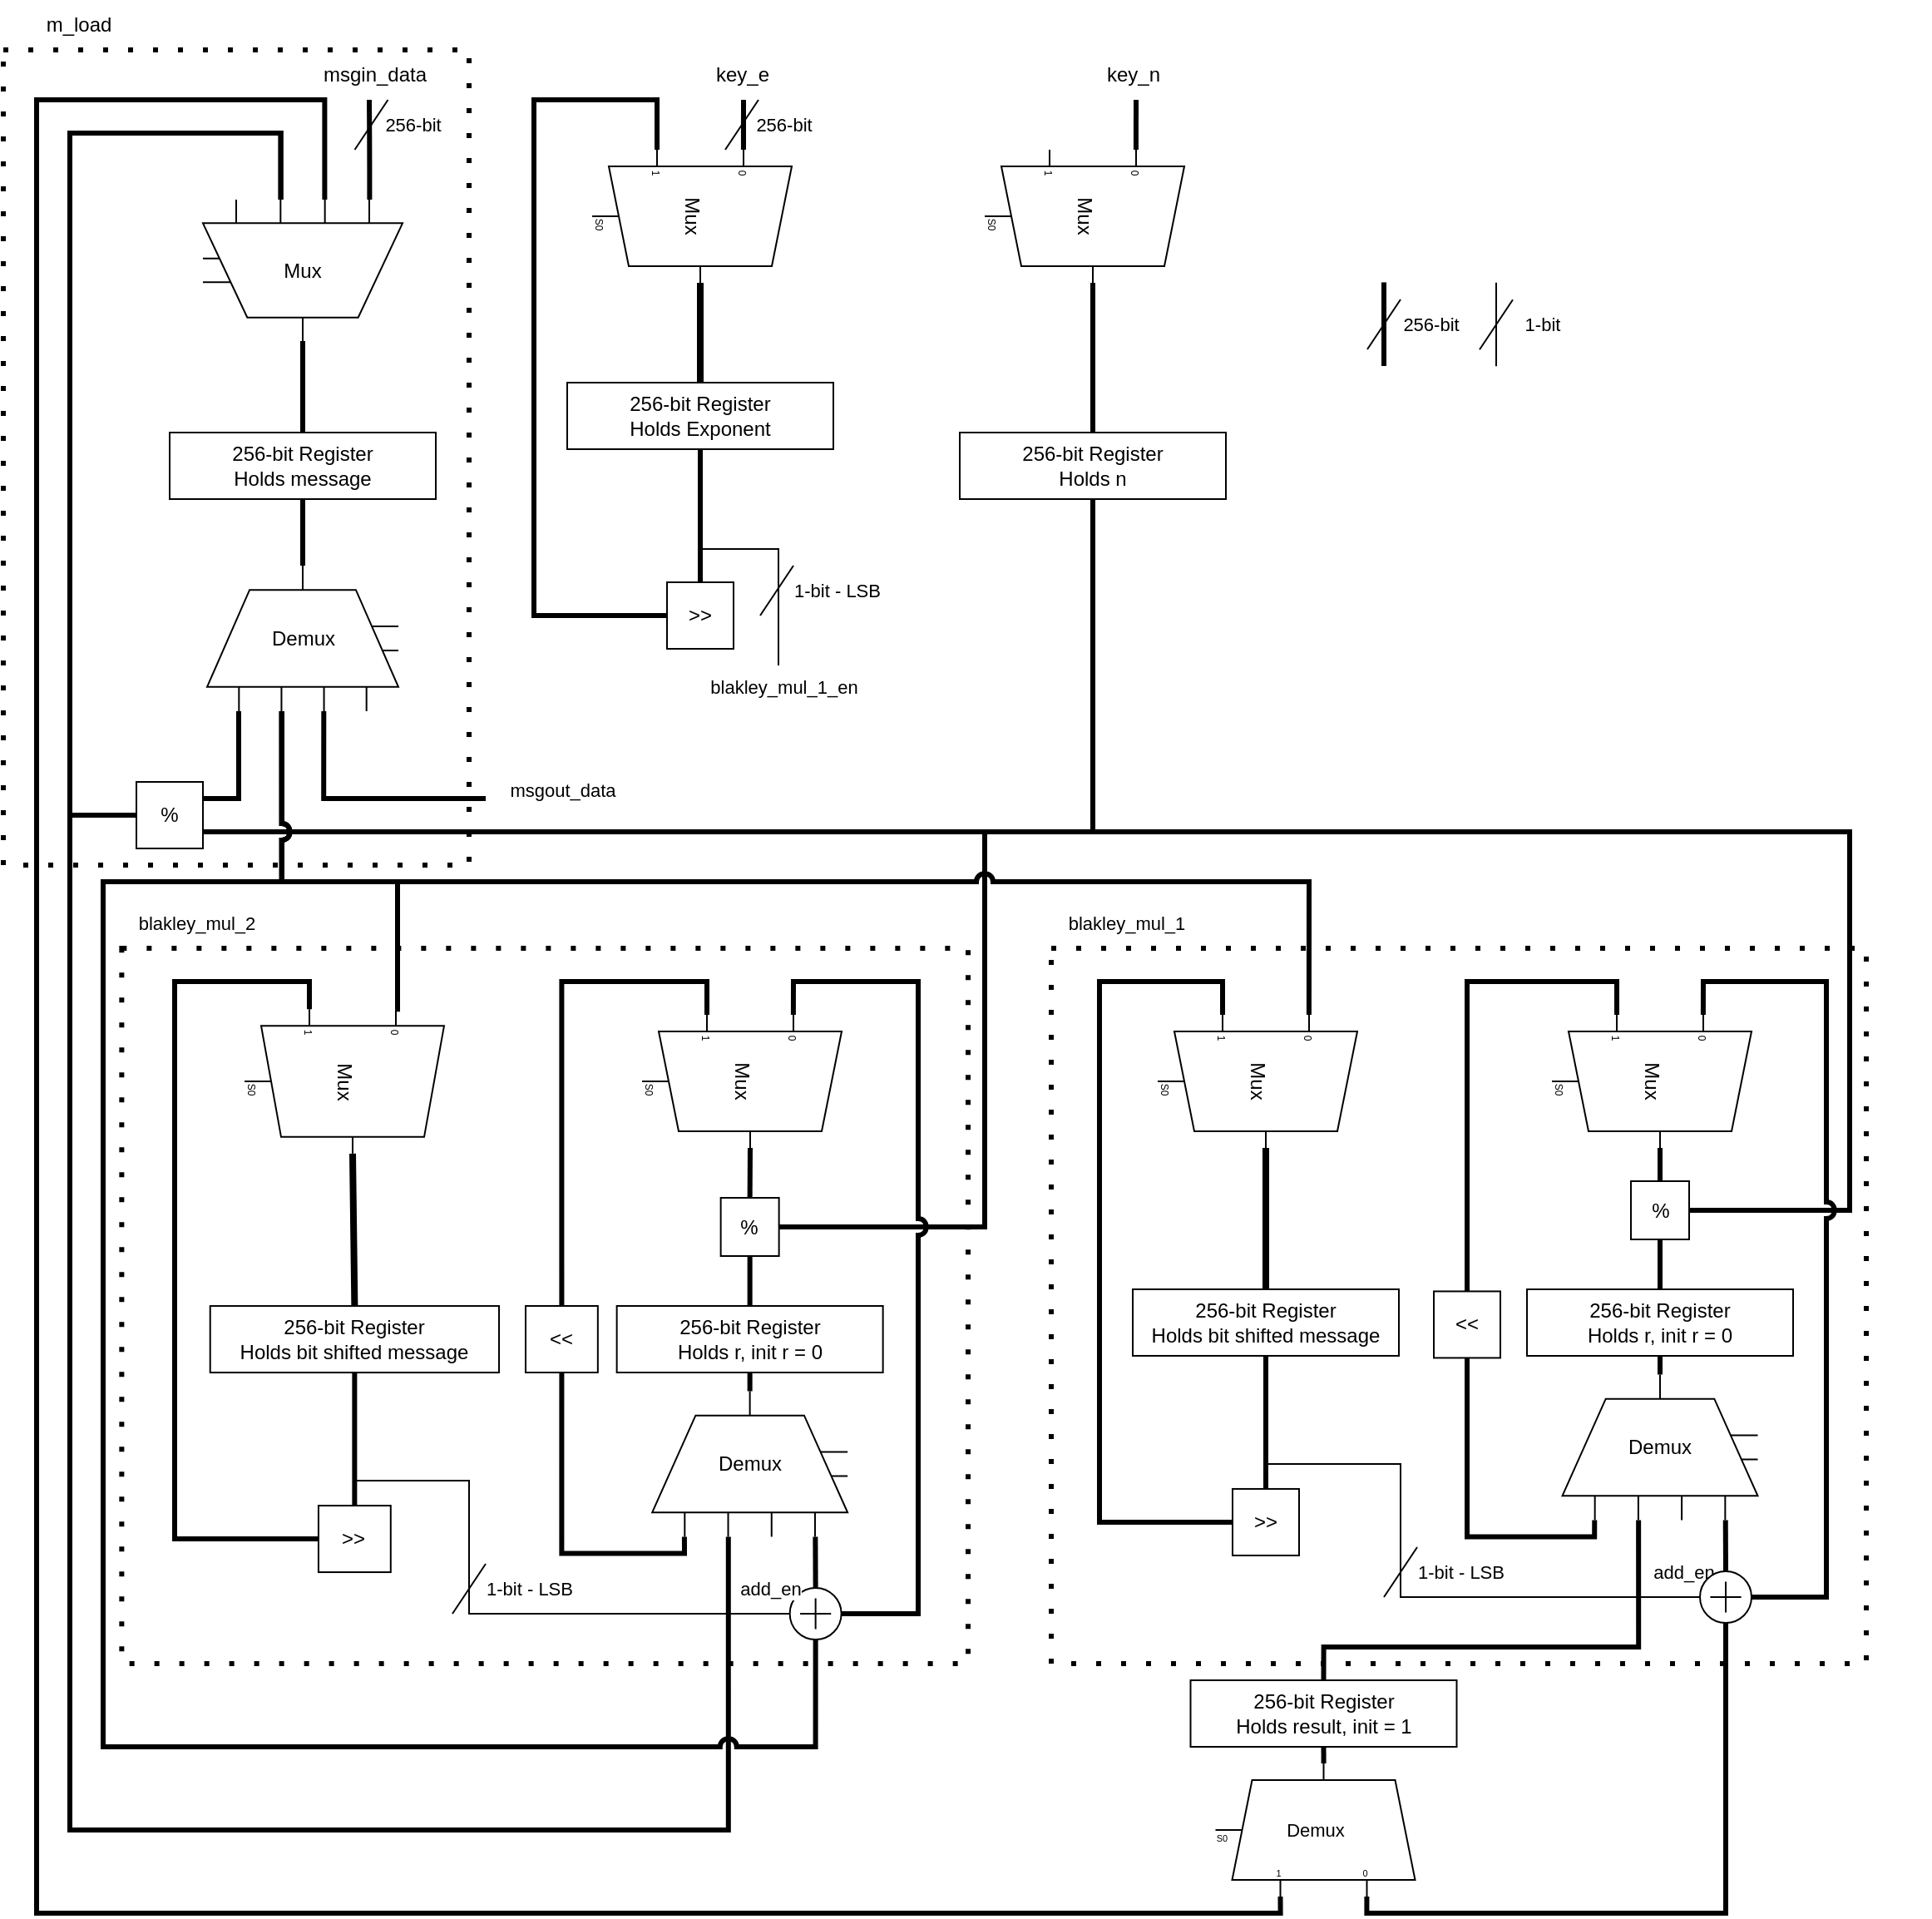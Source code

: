 <mxfile>
    <diagram id="-PTmoEmv_mqGnwa2bTHE" name="Page-1">
        <mxGraphModel dx="1194" dy="2003" grid="1" gridSize="10" guides="1" tooltips="1" connect="1" arrows="1" fold="1" page="1" pageScale="1" pageWidth="827" pageHeight="1169" background="none" math="0" shadow="0">
            <root>
                <mxCell id="0"/>
                <mxCell id="1" parent="0"/>
                <mxCell id="218" value="" style="group" parent="1" vertex="1" connectable="0">
                    <mxGeometry x="680" y="480" width="550" height="460" as="geometry"/>
                </mxCell>
                <mxCell id="211" value="" style="rounded=0;whiteSpace=wrap;html=1;fontFamily=Helvetica;fontSize=11;fontColor=default;labelBackgroundColor=default;fillColor=none;strokeWidth=3;dashed=1;dashPattern=1 4;" parent="218" vertex="1">
                    <mxGeometry x="50" y="30" width="490" height="430" as="geometry"/>
                </mxCell>
                <mxCell id="212" value="blakley_mul_1" style="text;html=1;align=center;verticalAlign=middle;resizable=0;points=[];autosize=1;strokeColor=none;fillColor=none;fontFamily=Helvetica;fontSize=11;fontColor=default;labelBackgroundColor=default;" parent="218" vertex="1">
                    <mxGeometry x="50" width="90" height="30" as="geometry"/>
                </mxCell>
                <mxCell id="220" style="edgeStyle=orthogonalEdgeStyle;shape=connector;rounded=0;html=1;exitX=0.5;exitY=1;exitDx=0;exitDy=0;entryX=0.5;entryY=0;entryDx=0;entryDy=0;strokeColor=default;align=center;verticalAlign=middle;fontFamily=Helvetica;fontSize=11;fontColor=default;labelBackgroundColor=default;endArrow=none;endFill=0;strokeWidth=3;curved=0;jumpStyle=arc;" parent="218" source="222" target="225" edge="1">
                    <mxGeometry relative="1" as="geometry"/>
                </mxCell>
                <mxCell id="222" value="256-bit Register&lt;div&gt;Holds bit shifted message&lt;/div&gt;" style="rounded=0;whiteSpace=wrap;html=1;" parent="218" vertex="1">
                    <mxGeometry x="99" y="234.98" width="160" height="40" as="geometry"/>
                </mxCell>
                <mxCell id="223" style="edgeStyle=none;html=1;exitX=1;exitY=0.5;exitDx=0;exitDy=-5;exitPerimeter=0;entryX=0.5;entryY=0;entryDx=0;entryDy=0;flowAnimation=0;endArrow=none;endFill=0;strokeWidth=4;" parent="218" source="224" target="222" edge="1">
                    <mxGeometry relative="1" as="geometry"/>
                </mxCell>
                <mxCell id="224" value="Mux" style="shadow=0;dashed=0;align=center;html=1;strokeWidth=1;shape=mxgraph.electrical.abstract.mux2;whiteSpace=wrap;rotation=90;direction=east;" parent="218" vertex="1">
                    <mxGeometry x="134" y="50.0" width="80" height="120" as="geometry"/>
                </mxCell>
                <mxCell id="225" value="&amp;gt;&amp;gt;" style="rounded=0;whiteSpace=wrap;html=1;" parent="218" vertex="1">
                    <mxGeometry x="159" y="354.98" width="40" height="40" as="geometry"/>
                </mxCell>
                <mxCell id="226" style="edgeStyle=orthogonalEdgeStyle;html=1;exitX=0;exitY=0.5;exitDx=0;exitDy=0;entryX=0;entryY=0.65;entryDx=0;entryDy=3;entryPerimeter=0;endArrow=none;endFill=0;rounded=0;curved=0;jumpStyle=arc;strokeWidth=3;" parent="218" source="225" target="224" edge="1">
                    <mxGeometry relative="1" as="geometry">
                        <Array as="points">
                            <mxPoint x="79" y="375"/>
                            <mxPoint x="79" y="50"/>
                            <mxPoint x="153" y="50"/>
                        </Array>
                    </mxGeometry>
                </mxCell>
                <mxCell id="190" value="&amp;lt;&amp;lt;" style="rounded=0;whiteSpace=wrap;html=1;" parent="218" vertex="1">
                    <mxGeometry x="280" y="236.22" width="40" height="40" as="geometry"/>
                </mxCell>
                <mxCell id="238" value="add_en" style="text;html=1;align=center;verticalAlign=middle;resizable=0;points=[];autosize=1;strokeColor=none;fillColor=none;fontFamily=Helvetica;fontSize=11;fontColor=default;labelBackgroundColor=default;" parent="218" vertex="1">
                    <mxGeometry x="400" y="390" width="60" height="30" as="geometry"/>
                </mxCell>
                <mxCell id="277" value="" style="endArrow=none;html=1;rounded=0;strokeColor=default;align=center;verticalAlign=middle;fontFamily=Helvetica;fontSize=11;fontColor=default;labelBackgroundColor=default;jumpStyle=none;" parent="218" edge="1">
                    <mxGeometry width="50" height="50" relative="1" as="geometry">
                        <mxPoint x="250" y="420" as="sourcePoint"/>
                        <mxPoint x="270" y="390" as="targetPoint"/>
                    </mxGeometry>
                </mxCell>
                <mxCell id="278" value="1-bit - LSB" style="text;html=1;align=center;verticalAlign=middle;resizable=0;points=[];autosize=1;strokeColor=none;fillColor=none;fontFamily=Helvetica;fontSize=11;fontColor=default;labelBackgroundColor=default;" parent="218" vertex="1">
                    <mxGeometry x="256.25" y="390" width="80" height="30" as="geometry"/>
                </mxCell>
                <mxCell id="213" value="" style="rounded=0;whiteSpace=wrap;html=1;fontFamily=Helvetica;fontSize=11;fontColor=default;labelBackgroundColor=default;fillColor=none;strokeWidth=3;dashed=1;dashPattern=1 4;" parent="1" vertex="1">
                    <mxGeometry x="171.18" y="510" width="508.82" height="430" as="geometry"/>
                </mxCell>
                <mxCell id="2" value="256-bit Register&lt;div&gt;Holds message&lt;/div&gt;" style="rounded=0;whiteSpace=wrap;html=1;" parent="1" vertex="1">
                    <mxGeometry x="200" y="200" width="160" height="40" as="geometry"/>
                </mxCell>
                <mxCell id="6" style="edgeStyle=none;html=1;exitX=1;exitY=0.5;exitDx=0;exitDy=0;exitPerimeter=0;entryX=0.5;entryY=0;entryDx=0;entryDy=0;flowAnimation=0;endArrow=none;endFill=0;strokeWidth=3;" parent="1" source="83" target="2" edge="1">
                    <mxGeometry relative="1" as="geometry">
                        <mxPoint x="280" y="140" as="sourcePoint"/>
                    </mxGeometry>
                </mxCell>
                <mxCell id="7" style="edgeStyle=orthogonalEdgeStyle;html=1;exitX=0;exitY=0.165;exitDx=0;exitDy=0;exitPerimeter=0;endArrow=none;endFill=0;strokeWidth=3;" parent="1" source="83" edge="1">
                    <mxGeometry relative="1" as="geometry">
                        <mxPoint x="320" as="targetPoint"/>
                        <mxPoint x="321" y="20" as="sourcePoint"/>
                        <Array as="points"/>
                    </mxGeometry>
                </mxCell>
                <mxCell id="8" value="msgin_data" style="text;html=1;align=center;verticalAlign=middle;resizable=0;points=[];autosize=1;strokeColor=none;fillColor=none;" parent="1" vertex="1">
                    <mxGeometry x="278.41" y="-30" width="90" height="30" as="geometry"/>
                </mxCell>
                <mxCell id="31" style="edgeStyle=orthogonalEdgeStyle;shape=connector;rounded=0;html=1;exitX=0.5;exitY=1;exitDx=0;exitDy=0;entryX=0.5;entryY=0;entryDx=0;entryDy=0;strokeColor=default;align=center;verticalAlign=middle;fontFamily=Helvetica;fontSize=11;fontColor=default;labelBackgroundColor=default;endArrow=none;endFill=0;strokeWidth=3;curved=0;jumpStyle=arc;" parent="1" source="10" target="27" edge="1">
                    <mxGeometry relative="1" as="geometry"/>
                </mxCell>
                <mxCell id="47" style="edgeStyle=orthogonalEdgeStyle;shape=connector;rounded=0;html=1;exitX=0.5;exitY=1;exitDx=0;exitDy=0;strokeColor=default;strokeWidth=1;align=center;verticalAlign=middle;fontFamily=Helvetica;fontSize=11;fontColor=default;labelBackgroundColor=default;endArrow=none;endFill=0;curved=0;" parent="1" source="10" edge="1">
                    <mxGeometry relative="1" as="geometry">
                        <mxPoint x="566" y="340" as="targetPoint"/>
                        <Array as="points">
                            <mxPoint x="519" y="270"/>
                            <mxPoint x="566" y="270"/>
                        </Array>
                    </mxGeometry>
                </mxCell>
                <mxCell id="10" value="256-bit Register&lt;div&gt;Holds Exponent&lt;/div&gt;" style="rounded=0;whiteSpace=wrap;html=1;" parent="1" vertex="1">
                    <mxGeometry x="439" y="170" width="160" height="40" as="geometry"/>
                </mxCell>
                <mxCell id="11" style="edgeStyle=none;html=1;exitX=1;exitY=0.5;exitDx=0;exitDy=-5;exitPerimeter=0;entryX=0.5;entryY=0;entryDx=0;entryDy=0;flowAnimation=0;endArrow=none;endFill=0;strokeWidth=4;" parent="1" source="13" target="10" edge="1">
                    <mxGeometry relative="1" as="geometry"/>
                </mxCell>
                <mxCell id="279" style="edgeStyle=orthogonalEdgeStyle;shape=connector;curved=0;rounded=0;jumpStyle=arc;html=1;exitX=0;exitY=0.217;exitDx=0;exitDy=3;exitPerimeter=0;strokeColor=default;strokeWidth=3;align=center;verticalAlign=middle;fontFamily=Helvetica;fontSize=11;fontColor=default;labelBackgroundColor=default;endArrow=none;endFill=0;" parent="1" source="13" edge="1">
                    <mxGeometry relative="1" as="geometry">
                        <mxPoint x="545" as="targetPoint"/>
                    </mxGeometry>
                </mxCell>
                <mxCell id="13" value="Mux" style="shadow=0;dashed=0;align=center;html=1;strokeWidth=1;shape=mxgraph.electrical.abstract.mux2;whiteSpace=wrap;rotation=90;direction=east;" parent="1" vertex="1">
                    <mxGeometry x="474" y="10" width="80" height="120" as="geometry"/>
                </mxCell>
                <mxCell id="94" style="edgeStyle=orthogonalEdgeStyle;shape=connector;curved=0;rounded=0;jumpStyle=arc;html=1;exitX=0.5;exitY=1;exitDx=0;exitDy=0;entryX=1;entryY=0.75;entryDx=0;entryDy=0;strokeColor=default;strokeWidth=3;align=center;verticalAlign=middle;fontFamily=Helvetica;fontSize=11;fontColor=default;labelBackgroundColor=default;endArrow=none;endFill=0;" parent="1" source="19" target="78" edge="1">
                    <mxGeometry relative="1" as="geometry">
                        <Array as="points">
                            <mxPoint x="755" y="440"/>
                        </Array>
                    </mxGeometry>
                </mxCell>
                <mxCell id="284" style="edgeStyle=orthogonalEdgeStyle;shape=connector;curved=0;rounded=0;jumpStyle=arc;html=1;exitX=0.5;exitY=1;exitDx=0;exitDy=0;entryX=1;entryY=0.5;entryDx=0;entryDy=0;strokeColor=default;strokeWidth=3;align=center;verticalAlign=middle;fontFamily=Helvetica;fontSize=11;fontColor=default;labelBackgroundColor=default;endArrow=none;endFill=0;" parent="1" source="19" target="98" edge="1">
                    <mxGeometry relative="1" as="geometry">
                        <Array as="points">
                            <mxPoint x="755" y="440"/>
                            <mxPoint x="690" y="440"/>
                            <mxPoint x="690" y="678"/>
                        </Array>
                    </mxGeometry>
                </mxCell>
                <mxCell id="285" style="edgeStyle=orthogonalEdgeStyle;shape=connector;curved=0;rounded=0;jumpStyle=arc;html=1;exitX=0.5;exitY=1;exitDx=0;exitDy=0;strokeColor=default;strokeWidth=3;align=center;verticalAlign=middle;fontFamily=Helvetica;fontSize=11;fontColor=default;labelBackgroundColor=default;endArrow=none;endFill=0;entryX=1;entryY=0.5;entryDx=0;entryDy=0;" parent="1" source="19" target="193" edge="1">
                    <mxGeometry relative="1" as="geometry">
                        <mxPoint x="1150" y="450" as="targetPoint"/>
                        <Array as="points">
                            <mxPoint x="755" y="440"/>
                            <mxPoint x="1210" y="440"/>
                            <mxPoint x="1210" y="668"/>
                        </Array>
                    </mxGeometry>
                </mxCell>
                <mxCell id="19" value="256-bit Register&lt;div&gt;Holds n&lt;/div&gt;" style="rounded=0;whiteSpace=wrap;html=1;" parent="1" vertex="1">
                    <mxGeometry x="675" y="200" width="160" height="40" as="geometry"/>
                </mxCell>
                <mxCell id="20" style="edgeStyle=none;html=1;exitX=1;exitY=0.5;exitDx=0;exitDy=-5;exitPerimeter=0;entryX=0.5;entryY=0;entryDx=0;entryDy=0;flowAnimation=0;strokeWidth=3;endArrow=none;endFill=0;" parent="1" source="22" target="19" edge="1">
                    <mxGeometry relative="1" as="geometry"/>
                </mxCell>
                <mxCell id="21" style="edgeStyle=none;html=1;exitX=0;exitY=0.217;exitDx=0;exitDy=3;exitPerimeter=0;endArrow=none;endFill=0;strokeWidth=3;" parent="1" source="22" edge="1">
                    <mxGeometry relative="1" as="geometry">
                        <mxPoint x="781" as="targetPoint"/>
                    </mxGeometry>
                </mxCell>
                <mxCell id="22" value="Mux" style="shadow=0;dashed=0;align=center;html=1;strokeWidth=1;shape=mxgraph.electrical.abstract.mux2;whiteSpace=wrap;rotation=90;direction=east;" parent="1" vertex="1">
                    <mxGeometry x="710" y="10" width="80" height="120" as="geometry"/>
                </mxCell>
                <mxCell id="24" value="key_n" style="text;html=1;align=center;verticalAlign=middle;resizable=0;points=[];autosize=1;strokeColor=none;fillColor=none;" parent="1" vertex="1">
                    <mxGeometry x="748.75" y="-30" width="60" height="30" as="geometry"/>
                </mxCell>
                <mxCell id="25" value="256-bit Register&lt;div&gt;Holds result, init = 1&lt;/div&gt;" style="rounded=0;whiteSpace=wrap;html=1;" parent="1" vertex="1">
                    <mxGeometry x="813.75" y="950" width="160" height="40" as="geometry"/>
                </mxCell>
                <mxCell id="27" value="&amp;gt;&amp;gt;" style="rounded=0;whiteSpace=wrap;html=1;" parent="1" vertex="1">
                    <mxGeometry x="499" y="290" width="40" height="40" as="geometry"/>
                </mxCell>
                <mxCell id="28" style="edgeStyle=orthogonalEdgeStyle;html=1;exitX=0;exitY=0.5;exitDx=0;exitDy=0;entryX=0;entryY=0.65;entryDx=0;entryDy=3;entryPerimeter=0;endArrow=none;endFill=0;rounded=0;curved=0;jumpStyle=arc;strokeWidth=3;" parent="1" source="27" target="13" edge="1">
                    <mxGeometry relative="1" as="geometry">
                        <Array as="points">
                            <mxPoint x="419" y="310"/>
                            <mxPoint x="419"/>
                            <mxPoint x="493"/>
                        </Array>
                    </mxGeometry>
                </mxCell>
                <mxCell id="41" value="" style="endArrow=none;html=1;rounded=0;strokeColor=default;align=center;verticalAlign=middle;fontFamily=Helvetica;fontSize=11;fontColor=default;labelBackgroundColor=default;jumpStyle=none;" parent="1" edge="1">
                    <mxGeometry width="50" height="50" relative="1" as="geometry">
                        <mxPoint x="311.25" y="30" as="sourcePoint"/>
                        <mxPoint x="331.25" as="targetPoint"/>
                    </mxGeometry>
                </mxCell>
                <mxCell id="42" value="256-bit" style="text;html=1;align=center;verticalAlign=middle;resizable=0;points=[];autosize=1;strokeColor=none;fillColor=none;fontFamily=Helvetica;fontSize=11;fontColor=default;labelBackgroundColor=default;" parent="1" vertex="1">
                    <mxGeometry x="316.25" width="60" height="30" as="geometry"/>
                </mxCell>
                <mxCell id="49" value="" style="endArrow=none;html=1;rounded=0;strokeColor=default;align=center;verticalAlign=middle;fontFamily=Helvetica;fontSize=11;fontColor=default;labelBackgroundColor=default;jumpStyle=none;" parent="1" edge="1">
                    <mxGeometry width="50" height="50" relative="1" as="geometry">
                        <mxPoint x="555" y="310" as="sourcePoint"/>
                        <mxPoint x="575" y="280" as="targetPoint"/>
                    </mxGeometry>
                </mxCell>
                <mxCell id="50" value="1-bit - LSB" style="text;html=1;align=center;verticalAlign=middle;resizable=0;points=[];autosize=1;strokeColor=none;fillColor=none;fontFamily=Helvetica;fontSize=11;fontColor=default;labelBackgroundColor=default;" parent="1" vertex="1">
                    <mxGeometry x="561.25" y="280" width="80" height="30" as="geometry"/>
                </mxCell>
                <mxCell id="57" style="edgeStyle=orthogonalEdgeStyle;shape=connector;curved=0;rounded=0;html=1;strokeColor=default;strokeWidth=3;align=center;verticalAlign=middle;fontFamily=Helvetica;fontSize=11;fontColor=default;labelBackgroundColor=default;endArrow=none;endFill=0;exitX=1;exitY=0.217;exitDx=0;exitDy=3;exitPerimeter=0;entryX=0.5;entryY=1;entryDx=0;entryDy=0;entryPerimeter=0;" parent="1" source="155" target="198" edge="1">
                    <mxGeometry relative="1" as="geometry">
                        <mxPoint x="680" y="850" as="sourcePoint"/>
                        <Array as="points">
                            <mxPoint x="920" y="1090"/>
                            <mxPoint x="1136" y="1090"/>
                        </Array>
                        <mxPoint x="830" y="520" as="targetPoint"/>
                    </mxGeometry>
                </mxCell>
                <mxCell id="58" style="edgeStyle=orthogonalEdgeStyle;shape=connector;curved=0;rounded=0;html=1;strokeColor=default;strokeWidth=3;align=center;verticalAlign=middle;fontFamily=Helvetica;fontSize=11;fontColor=default;labelBackgroundColor=default;endArrow=none;endFill=0;entryX=0;entryY=0.39;entryDx=0;entryDy=0;entryPerimeter=0;exitX=1;exitY=0.65;exitDx=0;exitDy=3;exitPerimeter=0;" parent="1" source="155" target="83" edge="1">
                    <mxGeometry relative="1" as="geometry">
                        <mxPoint x="100" as="targetPoint"/>
                        <Array as="points">
                            <mxPoint x="868" y="1090"/>
                            <mxPoint x="120" y="1090"/>
                            <mxPoint x="120"/>
                            <mxPoint x="293"/>
                        </Array>
                        <mxPoint x="560" y="880" as="sourcePoint"/>
                    </mxGeometry>
                </mxCell>
                <mxCell id="56" style="edgeStyle=orthogonalEdgeStyle;shape=connector;curved=0;rounded=0;html=1;exitX=0.5;exitY=1;exitDx=0;exitDy=0;strokeColor=default;strokeWidth=3;align=center;verticalAlign=middle;fontFamily=Helvetica;fontSize=11;fontColor=default;labelBackgroundColor=default;endArrow=none;endFill=0;entryX=0;entryY=0.458;entryDx=0;entryDy=0;entryPerimeter=0;" parent="1" source="25" target="155" edge="1">
                    <mxGeometry relative="1" as="geometry">
                        <mxPoint x="877.75" y="780" as="targetPoint"/>
                    </mxGeometry>
                </mxCell>
                <mxCell id="73" value="256-bit Register&lt;div&gt;Holds r, init r = 0&lt;/div&gt;" style="rounded=0;whiteSpace=wrap;html=1;" parent="1" vertex="1">
                    <mxGeometry x="468.82" y="725" width="160" height="40" as="geometry"/>
                </mxCell>
                <mxCell id="78" value="&lt;font style=&quot;font-size: 12px;&quot;&gt;%&lt;/font&gt;" style="rounded=0;whiteSpace=wrap;html=1;fontFamily=Helvetica;fontSize=11;fontColor=default;labelBackgroundColor=default;fillStyle=auto;" parent="1" vertex="1">
                    <mxGeometry x="180" y="410" width="40" height="40" as="geometry"/>
                </mxCell>
                <mxCell id="97" style="edgeStyle=orthogonalEdgeStyle;shape=connector;curved=0;rounded=0;jumpStyle=arc;html=1;exitX=0;exitY=0.5;exitDx=0;exitDy=0;entryX=0;entryY=0.61;entryDx=0;entryDy=0;entryPerimeter=0;strokeColor=default;strokeWidth=3;align=center;verticalAlign=middle;fontFamily=Helvetica;fontSize=11;fontColor=default;labelBackgroundColor=default;endArrow=none;endFill=0;" parent="1" source="78" edge="1">
                    <mxGeometry relative="1" as="geometry">
                        <Array as="points">
                            <mxPoint x="250" y="380"/>
                            <mxPoint x="250" y="250"/>
                            <mxPoint x="160" y="250"/>
                            <mxPoint x="160" y="10"/>
                            <mxPoint x="267" y="10"/>
                        </Array>
                    </mxGeometry>
                </mxCell>
                <mxCell id="104" style="edgeStyle=none;html=1;exitX=0.5;exitY=1;exitDx=0;exitDy=0;entryX=0.5;entryY=0;entryDx=0;entryDy=0;strokeWidth=3;endArrow=none;endFill=0;" parent="1" source="98" target="73" edge="1">
                    <mxGeometry relative="1" as="geometry"/>
                </mxCell>
                <mxCell id="98" value="%" style="whiteSpace=wrap;html=1;aspect=fixed;" parent="1" vertex="1">
                    <mxGeometry x="531.32" y="660" width="35" height="35" as="geometry"/>
                </mxCell>
                <mxCell id="103" style="edgeStyle=none;html=1;exitX=1;exitY=0.5;exitDx=0;exitDy=-5;exitPerimeter=0;entryX=0.5;entryY=0;entryDx=0;entryDy=0;strokeWidth=3;endArrow=none;endFill=0;" parent="1" source="102" target="98" edge="1">
                    <mxGeometry relative="1" as="geometry"/>
                </mxCell>
                <mxCell id="102" value="Mux" style="shadow=0;dashed=0;align=center;html=1;strokeWidth=1;shape=mxgraph.electrical.abstract.mux2;whiteSpace=wrap;rotation=90;direction=east;" parent="1" vertex="1">
                    <mxGeometry x="504" y="530" width="80" height="120" as="geometry"/>
                </mxCell>
                <mxCell id="83" value="Mux" style="shape=stencil(rVbbjoIwEP2avhraAdRHw+6+7UdUrGsjtATqZf9+K4XEojZl3ISXORPOOcwtECi6A28EYQnvGlEaAh+EsTNvJd9WFmY2c3DgOnGh4rVwyPfpauOUwIa6VGdafRQXuTPDO1IdRCuNy14clvc88EmSjQVvDxSlVsqqS606L3OXt9xcKuMZkGoQbqxKLYxoHT44vXrR7xAtaJ45hLCveWoMoQZrpBggxHKKFEsRYivA1VGfTIQanajhtCxsZ7KKGpNFSjNPFFfMQTJqVhbZKkoSCou8WhIotrw8/rT6pHZPjTb8to8PiTFd67O4q/ukzaEajAyVVHcMmc/wDxRLBMXkO9ZRFGWlOxFoucUfitmjLzoAxV63ItCavawqdzUDqrP6x/yBWrHw5jwv3oQkrni+j0kLU4SLHEPhu5jMEcIExVCETGTvm4ijCJkIn+4oE3EUIRP0fRNxFL4J8Id7ucRsCMzZkOeHY8y93P/+tYcD0qPur60H/gA=);whiteSpace=wrap;html=1;direction=south;" parent="1" vertex="1">
                    <mxGeometry x="220" y="60" width="120" height="85" as="geometry"/>
                </mxCell>
                <mxCell id="112" style="edgeStyle=orthogonalEdgeStyle;shape=connector;curved=0;rounded=0;jumpStyle=arc;html=1;exitX=0;exitY=0.165;exitDx=0;exitDy=0;exitPerimeter=0;strokeColor=default;strokeWidth=3;align=center;verticalAlign=middle;fontFamily=Helvetica;fontSize=11;fontColor=default;labelBackgroundColor=default;endArrow=none;endFill=0;entryX=1;entryY=0.25;entryDx=0;entryDy=0;" parent="1" source="158" target="78" edge="1">
                    <mxGeometry relative="1" as="geometry">
                        <mxPoint x="254.0" y="360" as="sourcePoint"/>
                        <mxPoint x="300" y="430" as="targetPoint"/>
                    </mxGeometry>
                </mxCell>
                <mxCell id="111" style="edgeStyle=orthogonalEdgeStyle;shape=connector;curved=0;rounded=0;jumpStyle=arc;html=1;exitX=0.5;exitY=1;exitDx=0;exitDy=0;entryX=0;entryY=0.458;entryDx=0;entryDy=0;entryPerimeter=0;strokeColor=default;strokeWidth=3;align=center;verticalAlign=middle;fontFamily=Helvetica;fontSize=11;fontColor=default;labelBackgroundColor=default;endArrow=none;endFill=0;" parent="1" source="2" edge="1">
                    <mxGeometry relative="1" as="geometry">
                        <mxPoint x="280" y="280" as="targetPoint"/>
                    </mxGeometry>
                </mxCell>
                <mxCell id="141" style="edgeStyle=orthogonalEdgeStyle;shape=connector;curved=0;rounded=0;jumpStyle=arc;html=1;strokeColor=default;strokeWidth=3;align=center;verticalAlign=middle;fontFamily=Helvetica;fontSize=11;fontColor=default;labelBackgroundColor=default;endArrow=none;endFill=0;entryX=0;entryY=0.61;entryDx=0;entryDy=0;entryPerimeter=0;exitX=0;exitY=0.39;exitDx=0;exitDy=0;exitPerimeter=0;" parent="1" source="157" target="83" edge="1">
                    <mxGeometry relative="1" as="geometry">
                        <mxPoint x="260" y="20" as="targetPoint"/>
                        <Array as="points">
                            <mxPoint x="536" y="1040"/>
                            <mxPoint x="140" y="1040"/>
                            <mxPoint x="140" y="20"/>
                            <mxPoint x="267" y="20"/>
                        </Array>
                        <mxPoint x="160" y="810" as="sourcePoint"/>
                    </mxGeometry>
                </mxCell>
                <mxCell id="99" style="edgeStyle=orthogonalEdgeStyle;shape=connector;curved=0;rounded=0;jumpStyle=arc;html=1;exitX=0;exitY=0.5;exitDx=0;exitDy=0;entryX=0;entryY=0.61;entryDx=0;entryDy=0;entryPerimeter=0;strokeColor=default;strokeWidth=3;align=center;verticalAlign=middle;fontFamily=Helvetica;fontSize=11;fontColor=default;labelBackgroundColor=default;endArrow=none;endFill=0;" parent="1" source="78" target="83" edge="1">
                    <mxGeometry relative="1" as="geometry">
                        <Array as="points">
                            <mxPoint x="140" y="430"/>
                            <mxPoint x="140" y="20"/>
                            <mxPoint x="267" y="20"/>
                        </Array>
                    </mxGeometry>
                </mxCell>
                <mxCell id="144" style="edgeStyle=none;html=1;exitX=0.5;exitY=1;exitDx=0;exitDy=0;endArrow=none;endFill=0;strokeWidth=3;entryX=1;entryY=0.5;entryDx=0;entryDy=0;entryPerimeter=0;" parent="1" source="73" target="157" edge="1">
                    <mxGeometry relative="1" as="geometry">
                        <mxPoint x="558.82" y="770" as="targetPoint"/>
                    </mxGeometry>
                </mxCell>
                <mxCell id="165" style="edgeStyle=orthogonalEdgeStyle;shape=connector;curved=0;rounded=0;jumpStyle=arc;html=1;exitX=0.5;exitY=1;exitDx=0;exitDy=0;exitPerimeter=0;strokeColor=default;strokeWidth=3;align=center;verticalAlign=middle;fontFamily=Helvetica;fontSize=11;fontColor=default;labelBackgroundColor=default;endArrow=none;endFill=0;" parent="1" edge="1">
                    <mxGeometry relative="1" as="geometry">
                        <mxPoint x="708.82" y="540" as="targetPoint"/>
                        <mxPoint x="708.82" y="540" as="sourcePoint"/>
                    </mxGeometry>
                </mxCell>
                <mxCell id="148" value="" style="verticalLabelPosition=bottom;shadow=0;dashed=0;align=center;html=1;verticalAlign=top;shape=mxgraph.electrical.abstract.summation_point;" parent="1" vertex="1">
                    <mxGeometry x="572.82" y="894.5" width="31" height="31" as="geometry"/>
                </mxCell>
                <mxCell id="152" style="edgeStyle=orthogonalEdgeStyle;html=1;exitX=1;exitY=0.5;exitDx=0;exitDy=0;exitPerimeter=0;entryX=0;entryY=0.217;entryDx=0;entryDy=3;entryPerimeter=0;endArrow=none;endFill=0;strokeWidth=3;rounded=0;jumpStyle=arc;" parent="1" source="148" target="102" edge="1">
                    <mxGeometry relative="1" as="geometry">
                        <Array as="points">
                            <mxPoint x="650" y="910"/>
                            <mxPoint x="650" y="530"/>
                            <mxPoint x="575" y="530"/>
                        </Array>
                    </mxGeometry>
                </mxCell>
                <mxCell id="155" value="Demux" style="shadow=0;dashed=0;align=center;html=1;strokeWidth=1;shape=mxgraph.electrical.abstract.mux2;operation=demux;whiteSpace=wrap;fontFamily=Helvetica;fontSize=11;fontColor=default;labelBackgroundColor=default;direction=south;" parent="1" vertex="1">
                    <mxGeometry x="828.75" y="1000" width="120" height="80" as="geometry"/>
                </mxCell>
                <mxCell id="269" style="edgeStyle=orthogonalEdgeStyle;shape=connector;curved=0;rounded=0;jumpStyle=arc;html=1;exitX=0;exitY=0.165;exitDx=0;exitDy=0;exitPerimeter=0;entryX=0.5;entryY=1;entryDx=0;entryDy=0;strokeColor=default;strokeWidth=3;align=center;verticalAlign=middle;fontFamily=Helvetica;fontSize=11;fontColor=default;labelBackgroundColor=default;endArrow=none;endFill=0;" parent="1" source="157" target="82" edge="1">
                    <mxGeometry relative="1" as="geometry"/>
                </mxCell>
                <mxCell id="157" value="Demux" style="shape=stencil(rVbbjoIwEP2avhraAdRHw+6+7UdUrGsjtATqZf9+K4XEojZl3ISXORPOOcwtECi6A28EYQnvGlEaAh+EsTNvJd9WFmY2c3DgOnGh4rVwyPfpauOUwIa6VGdafRQXuTPDO1IdRCuNy14clvc88EmSjQVvDxSlVsqqS606L3OXt9xcKuMZkGoQbqxKLYxoHT44vXrR7xAtaJ45hLCveWoMoQZrpBggxHKKFEsRYivA1VGfTIQanajhtCxsZ7KKGpNFSjNPFFfMQTJqVhbZKkoSCou8WhIotrw8/rT6pHZPjTb8to8PiTFd67O4q/ukzaEajAyVVHcMmc/wDxRLBMXkO9ZRFGWlOxFoucUfitmjLzoAxV63ItCavawqdzUDqrP6x/yBWrHw5jwv3oQkrni+j0kLU4SLHEPhu5jMEcIExVCETGTvm4ijCJkIn+4oE3EUIRP0fRNxFL4J8Id7ucRsCMzZkOeHY8y93P/+tYcD0qPur60H/gA=);whiteSpace=wrap;html=1;direction=north;" parent="1" vertex="1">
                    <mxGeometry x="490.07" y="776.25" width="117.5" height="87.5" as="geometry"/>
                </mxCell>
                <mxCell id="161" style="edgeStyle=orthogonalEdgeStyle;shape=connector;curved=0;rounded=0;jumpStyle=arc;html=1;exitX=0;exitY=0.61;exitDx=0;exitDy=0;exitPerimeter=0;strokeColor=default;strokeWidth=3;align=center;verticalAlign=middle;fontFamily=Helvetica;fontSize=11;fontColor=default;labelBackgroundColor=default;endArrow=none;endFill=0;" parent="1" source="158" edge="1">
                    <mxGeometry relative="1" as="geometry">
                        <mxPoint x="390" y="420" as="targetPoint"/>
                        <Array as="points">
                            <mxPoint x="293" y="420"/>
                        </Array>
                    </mxGeometry>
                </mxCell>
                <mxCell id="158" value="Demux" style="shape=stencil(rVbbjoIwEP2avhraAdRHw+6+7UdUrGsjtATqZf9+K4XEojZl3ISXORPOOcwtECi6A28EYQnvGlEaAh+EsTNvJd9WFmY2c3DgOnGh4rVwyPfpauOUwIa6VGdafRQXuTPDO1IdRCuNy14clvc88EmSjQVvDxSlVsqqS606L3OXt9xcKuMZkGoQbqxKLYxoHT44vXrR7xAtaJ45hLCveWoMoQZrpBggxHKKFEsRYivA1VGfTIQanajhtCxsZ7KKGpNFSjNPFFfMQTJqVhbZKkoSCou8WhIotrw8/rT6pHZPjTb8to8PiTFd67O4q/ukzaEajAyVVHcMmc/wDxRLBMXkO9ZRFGWlOxFoucUfitmjLzoAxV63ItCavawqdzUDqrP6x/yBWrHw5jwv3oQkrni+j0kLU4SLHEPhu5jMEcIExVCETGTvm4ijCJkIn+4oE3EUIRP0fRNxFL4J8Id7ucRsCMzZkOeHY8y93P/+tYcD0qPur60H/gA=);whiteSpace=wrap;html=1;direction=north;" parent="1" vertex="1">
                    <mxGeometry x="222.5" y="280" width="115" height="87.5" as="geometry"/>
                </mxCell>
                <mxCell id="160" style="edgeStyle=none;html=1;exitX=0;exitY=0.835;exitDx=0;exitDy=0;exitPerimeter=0;entryX=0.5;entryY=0;entryDx=0;entryDy=0;entryPerimeter=0;rounded=0;curved=0;endArrow=none;endFill=0;strokeWidth=3;" parent="1" source="157" target="148" edge="1">
                    <mxGeometry relative="1" as="geometry"/>
                </mxCell>
                <mxCell id="198" value="" style="verticalLabelPosition=bottom;shadow=0;dashed=0;align=center;html=1;verticalAlign=top;shape=mxgraph.electrical.abstract.summation_point;" parent="1" vertex="1">
                    <mxGeometry x="1120" y="884.5" width="31" height="31" as="geometry"/>
                </mxCell>
                <mxCell id="162" value="msgout_data" style="text;html=1;align=center;verticalAlign=middle;resizable=0;points=[];autosize=1;strokeColor=none;fillColor=none;fontFamily=Helvetica;fontSize=11;fontColor=default;labelBackgroundColor=default;" parent="1" vertex="1">
                    <mxGeometry x="390.71" y="400" width="90" height="30" as="geometry"/>
                </mxCell>
                <mxCell id="189" value="256-bit Register&lt;div&gt;Holds r, init r = 0&lt;/div&gt;" style="rounded=0;whiteSpace=wrap;html=1;" parent="1" vertex="1">
                    <mxGeometry x="1016" y="715" width="160" height="40" as="geometry"/>
                </mxCell>
                <mxCell id="192" style="edgeStyle=none;html=1;exitX=0.5;exitY=1;exitDx=0;exitDy=0;entryX=0.5;entryY=0;entryDx=0;entryDy=0;strokeWidth=3;endArrow=none;endFill=0;" parent="1" source="193" target="189" edge="1">
                    <mxGeometry relative="1" as="geometry"/>
                </mxCell>
                <mxCell id="193" value="%" style="whiteSpace=wrap;html=1;aspect=fixed;" parent="1" vertex="1">
                    <mxGeometry x="1078.5" y="650" width="35" height="35" as="geometry"/>
                </mxCell>
                <mxCell id="194" style="edgeStyle=none;html=1;exitX=1;exitY=0.5;exitDx=0;exitDy=-5;exitPerimeter=0;entryX=0.5;entryY=0;entryDx=0;entryDy=0;strokeWidth=3;endArrow=none;endFill=0;" parent="1" source="195" target="193" edge="1">
                    <mxGeometry relative="1" as="geometry"/>
                </mxCell>
                <mxCell id="195" value="Mux" style="shadow=0;dashed=0;align=center;html=1;strokeWidth=1;shape=mxgraph.electrical.abstract.mux2;whiteSpace=wrap;rotation=90;direction=east;" parent="1" vertex="1">
                    <mxGeometry x="1051" y="530" width="80" height="120" as="geometry"/>
                </mxCell>
                <mxCell id="196" style="edgeStyle=none;html=1;exitX=0.5;exitY=1;exitDx=0;exitDy=0;endArrow=none;endFill=0;strokeWidth=3;entryX=1;entryY=0.5;entryDx=0;entryDy=0;entryPerimeter=0;" parent="1" source="189" target="202" edge="1">
                    <mxGeometry relative="1" as="geometry">
                        <mxPoint x="1106" y="760" as="targetPoint"/>
                    </mxGeometry>
                </mxCell>
                <mxCell id="197" style="edgeStyle=orthogonalEdgeStyle;shape=connector;curved=0;rounded=0;jumpStyle=arc;html=1;exitX=0.5;exitY=1;exitDx=0;exitDy=0;exitPerimeter=0;strokeColor=default;strokeWidth=3;align=center;verticalAlign=middle;fontFamily=Helvetica;fontSize=11;fontColor=default;labelBackgroundColor=default;endArrow=none;endFill=0;" parent="1" edge="1">
                    <mxGeometry relative="1" as="geometry">
                        <mxPoint x="1256" y="530" as="targetPoint"/>
                        <mxPoint x="1256.0" y="530" as="sourcePoint"/>
                    </mxGeometry>
                </mxCell>
                <mxCell id="199" style="edgeStyle=orthogonalEdgeStyle;html=1;exitX=1;exitY=0.5;exitDx=0;exitDy=0;exitPerimeter=0;entryX=0;entryY=0.217;entryDx=0;entryDy=3;entryPerimeter=0;endArrow=none;endFill=0;strokeWidth=3;rounded=0;jumpStyle=arc;" parent="1" source="198" target="195" edge="1">
                    <mxGeometry relative="1" as="geometry">
                        <Array as="points">
                            <mxPoint x="1196" y="900"/>
                            <mxPoint x="1196" y="530"/>
                            <mxPoint x="1122" y="530"/>
                        </Array>
                    </mxGeometry>
                </mxCell>
                <mxCell id="209" style="edgeStyle=orthogonalEdgeStyle;shape=connector;curved=0;rounded=0;jumpStyle=arc;html=1;exitX=0;exitY=0.39;exitDx=0;exitDy=0;exitPerimeter=0;entryX=0.5;entryY=0;entryDx=0;entryDy=0;strokeColor=default;strokeWidth=3;align=center;verticalAlign=middle;fontFamily=Helvetica;fontSize=11;fontColor=default;labelBackgroundColor=default;endArrow=none;endFill=0;" parent="1" source="202" target="25" edge="1">
                    <mxGeometry relative="1" as="geometry">
                        <Array as="points">
                            <mxPoint x="1083" y="930"/>
                            <mxPoint x="894" y="930"/>
                        </Array>
                    </mxGeometry>
                </mxCell>
                <mxCell id="236" style="edgeStyle=orthogonalEdgeStyle;shape=connector;curved=0;rounded=0;jumpStyle=arc;html=1;exitX=0;exitY=0.165;exitDx=0;exitDy=0;exitPerimeter=0;entryX=0.5;entryY=1;entryDx=0;entryDy=0;strokeColor=default;strokeWidth=3;align=center;verticalAlign=middle;fontFamily=Helvetica;fontSize=11;fontColor=default;labelBackgroundColor=default;endArrow=none;endFill=0;" parent="1" source="202" target="190" edge="1">
                    <mxGeometry relative="1" as="geometry"/>
                </mxCell>
                <mxCell id="202" value="Demux" style="shape=stencil(rVbbjoIwEP2avhraAdRHw+6+7UdUrGsjtATqZf9+K4XEojZl3ISXORPOOcwtECi6A28EYQnvGlEaAh+EsTNvJd9WFmY2c3DgOnGh4rVwyPfpauOUwIa6VGdafRQXuTPDO1IdRCuNy14clvc88EmSjQVvDxSlVsqqS606L3OXt9xcKuMZkGoQbqxKLYxoHT44vXrR7xAtaJ45hLCveWoMoQZrpBggxHKKFEsRYivA1VGfTIQanajhtCxsZ7KKGpNFSjNPFFfMQTJqVhbZKkoSCou8WhIotrw8/rT6pHZPjTb8to8PiTFd67O4q/ukzaEajAyVVHcMmc/wDxRLBMXkO9ZRFGWlOxFoucUfitmjLzoAxV63ItCavawqdzUDqrP6x/yBWrHw5jwv3oQkrni+j0kLU4SLHEPhu5jMEcIExVCETGTvm4ijCJkIn+4oE3EUIRP0fRNxFL4J8Id7ucRsCMzZkOeHY8y93P/+tYcD0qPur60H/gA=);whiteSpace=wrap;html=1;direction=north;" parent="1" vertex="1">
                    <mxGeometry x="1037.25" y="766.25" width="117.5" height="87.5" as="geometry"/>
                </mxCell>
                <mxCell id="203" style="edgeStyle=none;html=1;exitX=0;exitY=0.835;exitDx=0;exitDy=0;exitPerimeter=0;entryX=0.5;entryY=0;entryDx=0;entryDy=0;entryPerimeter=0;rounded=0;curved=0;endArrow=none;endFill=0;strokeWidth=3;" parent="1" source="202" target="198" edge="1">
                    <mxGeometry relative="1" as="geometry"/>
                </mxCell>
                <mxCell id="207" style="edgeStyle=orthogonalEdgeStyle;html=1;exitX=0.5;exitY=1;exitDx=0;exitDy=0;exitPerimeter=0;endArrow=none;endFill=0;strokeWidth=3;rounded=0;curved=0;jumpStyle=arc;entryX=0;entryY=0.39;entryDx=0;entryDy=0;entryPerimeter=0;" parent="1" source="148" target="158" edge="1">
                    <mxGeometry relative="1" as="geometry">
                        <Array as="points">
                            <mxPoint x="588" y="990"/>
                            <mxPoint x="160" y="990"/>
                            <mxPoint x="160" y="470"/>
                            <mxPoint x="267" y="470"/>
                        </Array>
                        <mxPoint x="270" y="380" as="targetPoint"/>
                    </mxGeometry>
                </mxCell>
                <mxCell id="210" value="blakley_mul_1_en" style="text;html=1;align=center;verticalAlign=middle;resizable=0;points=[];autosize=1;strokeColor=none;fillColor=none;fontFamily=Helvetica;fontSize=11;fontColor=default;labelBackgroundColor=default;" parent="1" vertex="1">
                    <mxGeometry x="514" y="337.5" width="110" height="30" as="geometry"/>
                </mxCell>
                <mxCell id="237" style="edgeStyle=orthogonalEdgeStyle;shape=connector;curved=0;rounded=0;jumpStyle=arc;html=1;exitX=0.5;exitY=0;exitDx=0;exitDy=0;entryX=0;entryY=0.65;entryDx=0;entryDy=3;entryPerimeter=0;strokeColor=default;strokeWidth=3;align=center;verticalAlign=middle;fontFamily=Helvetica;fontSize=11;fontColor=default;labelBackgroundColor=default;endArrow=none;endFill=0;" parent="1" source="190" target="195" edge="1">
                    <mxGeometry relative="1" as="geometry">
                        <Array as="points">
                            <mxPoint x="980" y="530"/>
                            <mxPoint x="1070" y="530"/>
                        </Array>
                    </mxGeometry>
                </mxCell>
                <mxCell id="221" style="edgeStyle=orthogonalEdgeStyle;shape=connector;rounded=0;html=1;exitX=0.5;exitY=1;exitDx=0;exitDy=0;strokeColor=default;strokeWidth=1;align=center;verticalAlign=middle;fontFamily=Helvetica;fontSize=11;fontColor=default;labelBackgroundColor=default;endArrow=none;endFill=0;curved=0;entryX=0;entryY=0.5;entryDx=0;entryDy=0;entryPerimeter=0;jumpStyle=none;" parent="1" source="222" target="198" edge="1">
                    <mxGeometry relative="1" as="geometry">
                        <mxPoint x="876" y="866.22" as="targetPoint"/>
                        <Array as="points">
                            <mxPoint x="859" y="820"/>
                            <mxPoint x="940" y="820"/>
                            <mxPoint x="940" y="900"/>
                        </Array>
                    </mxGeometry>
                </mxCell>
                <mxCell id="214" value="blakley_mul_2" style="text;html=1;align=center;verticalAlign=middle;resizable=0;points=[];autosize=1;strokeColor=none;fillColor=none;fontFamily=Helvetica;fontSize=11;fontColor=default;labelBackgroundColor=default;" parent="1" vertex="1">
                    <mxGeometry x="171.18" y="480" width="90" height="30" as="geometry"/>
                </mxCell>
                <mxCell id="239" style="edgeStyle=orthogonalEdgeStyle;shape=connector;rounded=0;html=1;exitX=0.5;exitY=1;exitDx=0;exitDy=0;entryX=0.5;entryY=0;entryDx=0;entryDy=0;strokeColor=default;align=center;verticalAlign=middle;fontFamily=Helvetica;fontSize=11;fontColor=default;labelBackgroundColor=default;endArrow=none;endFill=0;strokeWidth=3;curved=0;jumpStyle=arc;" parent="1" source="241" target="244" edge="1">
                    <mxGeometry relative="1" as="geometry"/>
                </mxCell>
                <mxCell id="241" value="256-bit Register&lt;div&gt;Holds bit shifted message&lt;/div&gt;" style="rounded=0;whiteSpace=wrap;html=1;" parent="1" vertex="1">
                    <mxGeometry x="224.361" y="725.03" width="173.651" height="40" as="geometry"/>
                </mxCell>
                <mxCell id="242" style="edgeStyle=none;html=1;exitX=1;exitY=0.5;exitDx=0;exitDy=-5;exitPerimeter=0;entryX=0.5;entryY=0;entryDx=0;entryDy=0;flowAnimation=0;endArrow=none;endFill=0;strokeWidth=4;" parent="1" source="243" target="241" edge="1">
                    <mxGeometry relative="1" as="geometry"/>
                </mxCell>
                <mxCell id="243" value="Mux" style="shadow=0;dashed=0;align=center;html=1;strokeWidth=1;shape=mxgraph.electrical.abstract.mux2;whiteSpace=wrap;rotation=90;direction=east;" parent="1" vertex="1">
                    <mxGeometry x="261.587" y="530" width="86.826" height="120" as="geometry"/>
                </mxCell>
                <mxCell id="244" value="&amp;gt;&amp;gt;" style="rounded=0;whiteSpace=wrap;html=1;" parent="1" vertex="1">
                    <mxGeometry x="289.48" y="845.03" width="43.413" height="40" as="geometry"/>
                </mxCell>
                <mxCell id="245" style="edgeStyle=orthogonalEdgeStyle;html=1;exitX=0;exitY=0.5;exitDx=0;exitDy=0;entryX=0;entryY=0.65;entryDx=0;entryDy=3;entryPerimeter=0;endArrow=none;endFill=0;rounded=0;curved=0;jumpStyle=arc;strokeWidth=3;" parent="1" source="244" target="243" edge="1">
                    <mxGeometry relative="1" as="geometry">
                        <Array as="points">
                            <mxPoint x="203" y="865"/>
                            <mxPoint x="203" y="530"/>
                            <mxPoint x="284" y="530"/>
                        </Array>
                    </mxGeometry>
                </mxCell>
                <mxCell id="82" value="&amp;lt;&amp;lt;" style="rounded=0;whiteSpace=wrap;html=1;" parent="1" vertex="1">
                    <mxGeometry x="413.999" y="725" width="43.413" height="40" as="geometry"/>
                </mxCell>
                <mxCell id="270" style="edgeStyle=orthogonalEdgeStyle;shape=connector;curved=0;rounded=0;jumpStyle=arc;html=1;exitX=0.5;exitY=0;exitDx=0;exitDy=0;entryX=0;entryY=0.65;entryDx=0;entryDy=3;entryPerimeter=0;strokeColor=default;strokeWidth=3;align=center;verticalAlign=middle;fontFamily=Helvetica;fontSize=11;fontColor=default;labelBackgroundColor=default;endArrow=none;endFill=0;" parent="1" source="82" target="102" edge="1">
                    <mxGeometry relative="1" as="geometry">
                        <Array as="points">
                            <mxPoint x="436" y="530"/>
                            <mxPoint x="523" y="530"/>
                        </Array>
                    </mxGeometry>
                </mxCell>
                <mxCell id="271" style="edgeStyle=orthogonalEdgeStyle;shape=connector;curved=0;rounded=0;jumpStyle=none;html=1;exitX=0.5;exitY=1;exitDx=0;exitDy=0;entryX=0;entryY=0.5;entryDx=0;entryDy=0;entryPerimeter=0;strokeColor=default;strokeWidth=1;align=center;verticalAlign=middle;fontFamily=Helvetica;fontSize=11;fontColor=default;labelBackgroundColor=default;endArrow=none;endFill=0;" parent="1" source="241" target="148" edge="1">
                    <mxGeometry relative="1" as="geometry">
                        <Array as="points">
                            <mxPoint x="311" y="830"/>
                            <mxPoint x="380" y="830"/>
                            <mxPoint x="380" y="910"/>
                        </Array>
                    </mxGeometry>
                </mxCell>
                <mxCell id="272" value="add_en" style="text;html=1;align=center;verticalAlign=middle;resizable=0;points=[];autosize=1;strokeColor=none;fillColor=none;fontFamily=Helvetica;fontSize=11;fontColor=default;labelBackgroundColor=default;" parent="1" vertex="1">
                    <mxGeometry x="531.32" y="880" width="60" height="30" as="geometry"/>
                </mxCell>
                <mxCell id="273" style="edgeStyle=orthogonalEdgeStyle;shape=connector;curved=0;rounded=0;jumpStyle=arc;html=1;exitX=0;exitY=0.39;exitDx=0;exitDy=0;exitPerimeter=0;entryX=0;entryY=0.217;entryDx=0;entryDy=3;entryPerimeter=0;strokeColor=default;strokeWidth=3;align=center;verticalAlign=middle;fontFamily=Helvetica;fontSize=11;fontColor=default;labelBackgroundColor=default;endArrow=none;endFill=0;" parent="1" source="158" target="243" edge="1">
                    <mxGeometry relative="1" as="geometry">
                        <Array as="points">
                            <mxPoint x="267" y="470"/>
                            <mxPoint x="337" y="470"/>
                        </Array>
                    </mxGeometry>
                </mxCell>
                <mxCell id="274" style="edgeStyle=orthogonalEdgeStyle;shape=connector;curved=0;rounded=0;jumpStyle=arc;html=1;exitX=0;exitY=0.39;exitDx=0;exitDy=0;exitPerimeter=0;entryX=0;entryY=0.217;entryDx=0;entryDy=3;entryPerimeter=0;strokeColor=default;strokeWidth=3;align=center;verticalAlign=middle;fontFamily=Helvetica;fontSize=11;fontColor=default;labelBackgroundColor=default;endArrow=none;endFill=0;" parent="1" source="158" target="224" edge="1">
                    <mxGeometry relative="1" as="geometry">
                        <Array as="points">
                            <mxPoint x="267" y="470"/>
                            <mxPoint x="885" y="470"/>
                        </Array>
                    </mxGeometry>
                </mxCell>
                <mxCell id="275" value="" style="endArrow=none;html=1;rounded=0;strokeColor=default;align=center;verticalAlign=middle;fontFamily=Helvetica;fontSize=11;fontColor=default;labelBackgroundColor=default;jumpStyle=none;" parent="1" edge="1">
                    <mxGeometry width="50" height="50" relative="1" as="geometry">
                        <mxPoint x="370" y="910" as="sourcePoint"/>
                        <mxPoint x="390" y="880" as="targetPoint"/>
                    </mxGeometry>
                </mxCell>
                <mxCell id="276" value="1-bit - LSB" style="text;html=1;align=center;verticalAlign=middle;resizable=0;points=[];autosize=1;strokeColor=none;fillColor=none;fontFamily=Helvetica;fontSize=11;fontColor=default;labelBackgroundColor=default;" parent="1" vertex="1">
                    <mxGeometry x="376.25" y="880" width="80" height="30" as="geometry"/>
                </mxCell>
                <mxCell id="280" style="edgeStyle=none;html=1;exitX=0;exitY=0.217;exitDx=0;exitDy=3;exitPerimeter=0;endArrow=none;endFill=0;strokeWidth=3;" parent="1" edge="1">
                    <mxGeometry relative="1" as="geometry">
                        <mxPoint x="545" as="targetPoint"/>
                        <mxPoint x="545" y="30" as="sourcePoint"/>
                    </mxGeometry>
                </mxCell>
                <mxCell id="281" value="" style="endArrow=none;html=1;rounded=0;strokeColor=default;align=center;verticalAlign=middle;fontFamily=Helvetica;fontSize=11;fontColor=default;labelBackgroundColor=default;jumpStyle=none;" parent="1" edge="1">
                    <mxGeometry width="50" height="50" relative="1" as="geometry">
                        <mxPoint x="534" y="30" as="sourcePoint"/>
                        <mxPoint x="554" as="targetPoint"/>
                    </mxGeometry>
                </mxCell>
                <mxCell id="282" value="256-bit" style="text;html=1;align=center;verticalAlign=middle;resizable=0;points=[];autosize=1;strokeColor=none;fillColor=none;fontFamily=Helvetica;fontSize=11;fontColor=default;labelBackgroundColor=default;" parent="1" vertex="1">
                    <mxGeometry x="539" width="60" height="30" as="geometry"/>
                </mxCell>
                <mxCell id="283" value="key_e" style="text;html=1;align=center;verticalAlign=middle;resizable=0;points=[];autosize=1;strokeColor=none;fillColor=none;" parent="1" vertex="1">
                    <mxGeometry x="514" y="-30" width="60" height="30" as="geometry"/>
                </mxCell>
                <mxCell id="290" value="" style="endArrow=none;html=1;rounded=0;strokeColor=default;align=center;verticalAlign=middle;fontFamily=Helvetica;fontSize=11;fontColor=default;labelBackgroundColor=default;jumpStyle=none;" parent="1" edge="1">
                    <mxGeometry width="50" height="50" relative="1" as="geometry">
                        <mxPoint x="920" y="150" as="sourcePoint"/>
                        <mxPoint x="940" y="120" as="targetPoint"/>
                    </mxGeometry>
                </mxCell>
                <mxCell id="291" value="256-bit" style="text;html=1;align=center;verticalAlign=middle;resizable=0;points=[];autosize=1;strokeColor=none;fillColor=none;fontFamily=Helvetica;fontSize=11;fontColor=default;labelBackgroundColor=default;" parent="1" vertex="1">
                    <mxGeometry x="927.5" y="120" width="60" height="30" as="geometry"/>
                </mxCell>
                <mxCell id="294" value="" style="endArrow=none;html=1;rounded=0;strokeColor=default;strokeWidth=3;align=center;verticalAlign=middle;fontFamily=Helvetica;fontSize=11;fontColor=default;labelBackgroundColor=default;jumpStyle=none;" parent="1" edge="1">
                    <mxGeometry width="50" height="50" relative="1" as="geometry">
                        <mxPoint x="930" y="160" as="sourcePoint"/>
                        <mxPoint x="930" y="109.72" as="targetPoint"/>
                    </mxGeometry>
                </mxCell>
                <mxCell id="295" value="" style="endArrow=none;html=1;rounded=0;strokeColor=default;align=center;verticalAlign=middle;fontFamily=Helvetica;fontSize=11;fontColor=default;labelBackgroundColor=default;jumpStyle=none;" parent="1" edge="1">
                    <mxGeometry width="50" height="50" relative="1" as="geometry">
                        <mxPoint x="987.5" y="150.14" as="sourcePoint"/>
                        <mxPoint x="1007.5" y="120.14" as="targetPoint"/>
                    </mxGeometry>
                </mxCell>
                <mxCell id="296" value="1-bit" style="text;html=1;align=center;verticalAlign=middle;resizable=0;points=[];autosize=1;strokeColor=none;fillColor=none;fontFamily=Helvetica;fontSize=11;fontColor=default;labelBackgroundColor=default;" parent="1" vertex="1">
                    <mxGeometry x="1005" y="120.14" width="40" height="30" as="geometry"/>
                </mxCell>
                <mxCell id="297" value="" style="endArrow=none;html=1;rounded=0;strokeColor=default;strokeWidth=1;align=center;verticalAlign=middle;fontFamily=Helvetica;fontSize=11;fontColor=default;labelBackgroundColor=default;jumpStyle=none;" parent="1" edge="1">
                    <mxGeometry width="50" height="50" relative="1" as="geometry">
                        <mxPoint x="997.5" y="160.14" as="sourcePoint"/>
                        <mxPoint x="997.5" y="109.86" as="targetPoint"/>
                    </mxGeometry>
                </mxCell>
                <mxCell id="298" value="" style="rounded=0;whiteSpace=wrap;html=1;fontFamily=Helvetica;fontSize=11;fontColor=default;labelBackgroundColor=default;fillColor=none;strokeWidth=3;dashed=1;dashPattern=1 4;" parent="1" vertex="1">
                    <mxGeometry x="100" y="-30" width="280" height="490" as="geometry"/>
                </mxCell>
                <mxCell id="299" value="m_load" style="text;html=1;align=center;verticalAlign=middle;resizable=0;points=[];autosize=1;strokeColor=none;fillColor=none;" parent="1" vertex="1">
                    <mxGeometry x="115" y="-60" width="60" height="30" as="geometry"/>
                </mxCell>
            </root>
        </mxGraphModel>
    </diagram>
</mxfile>